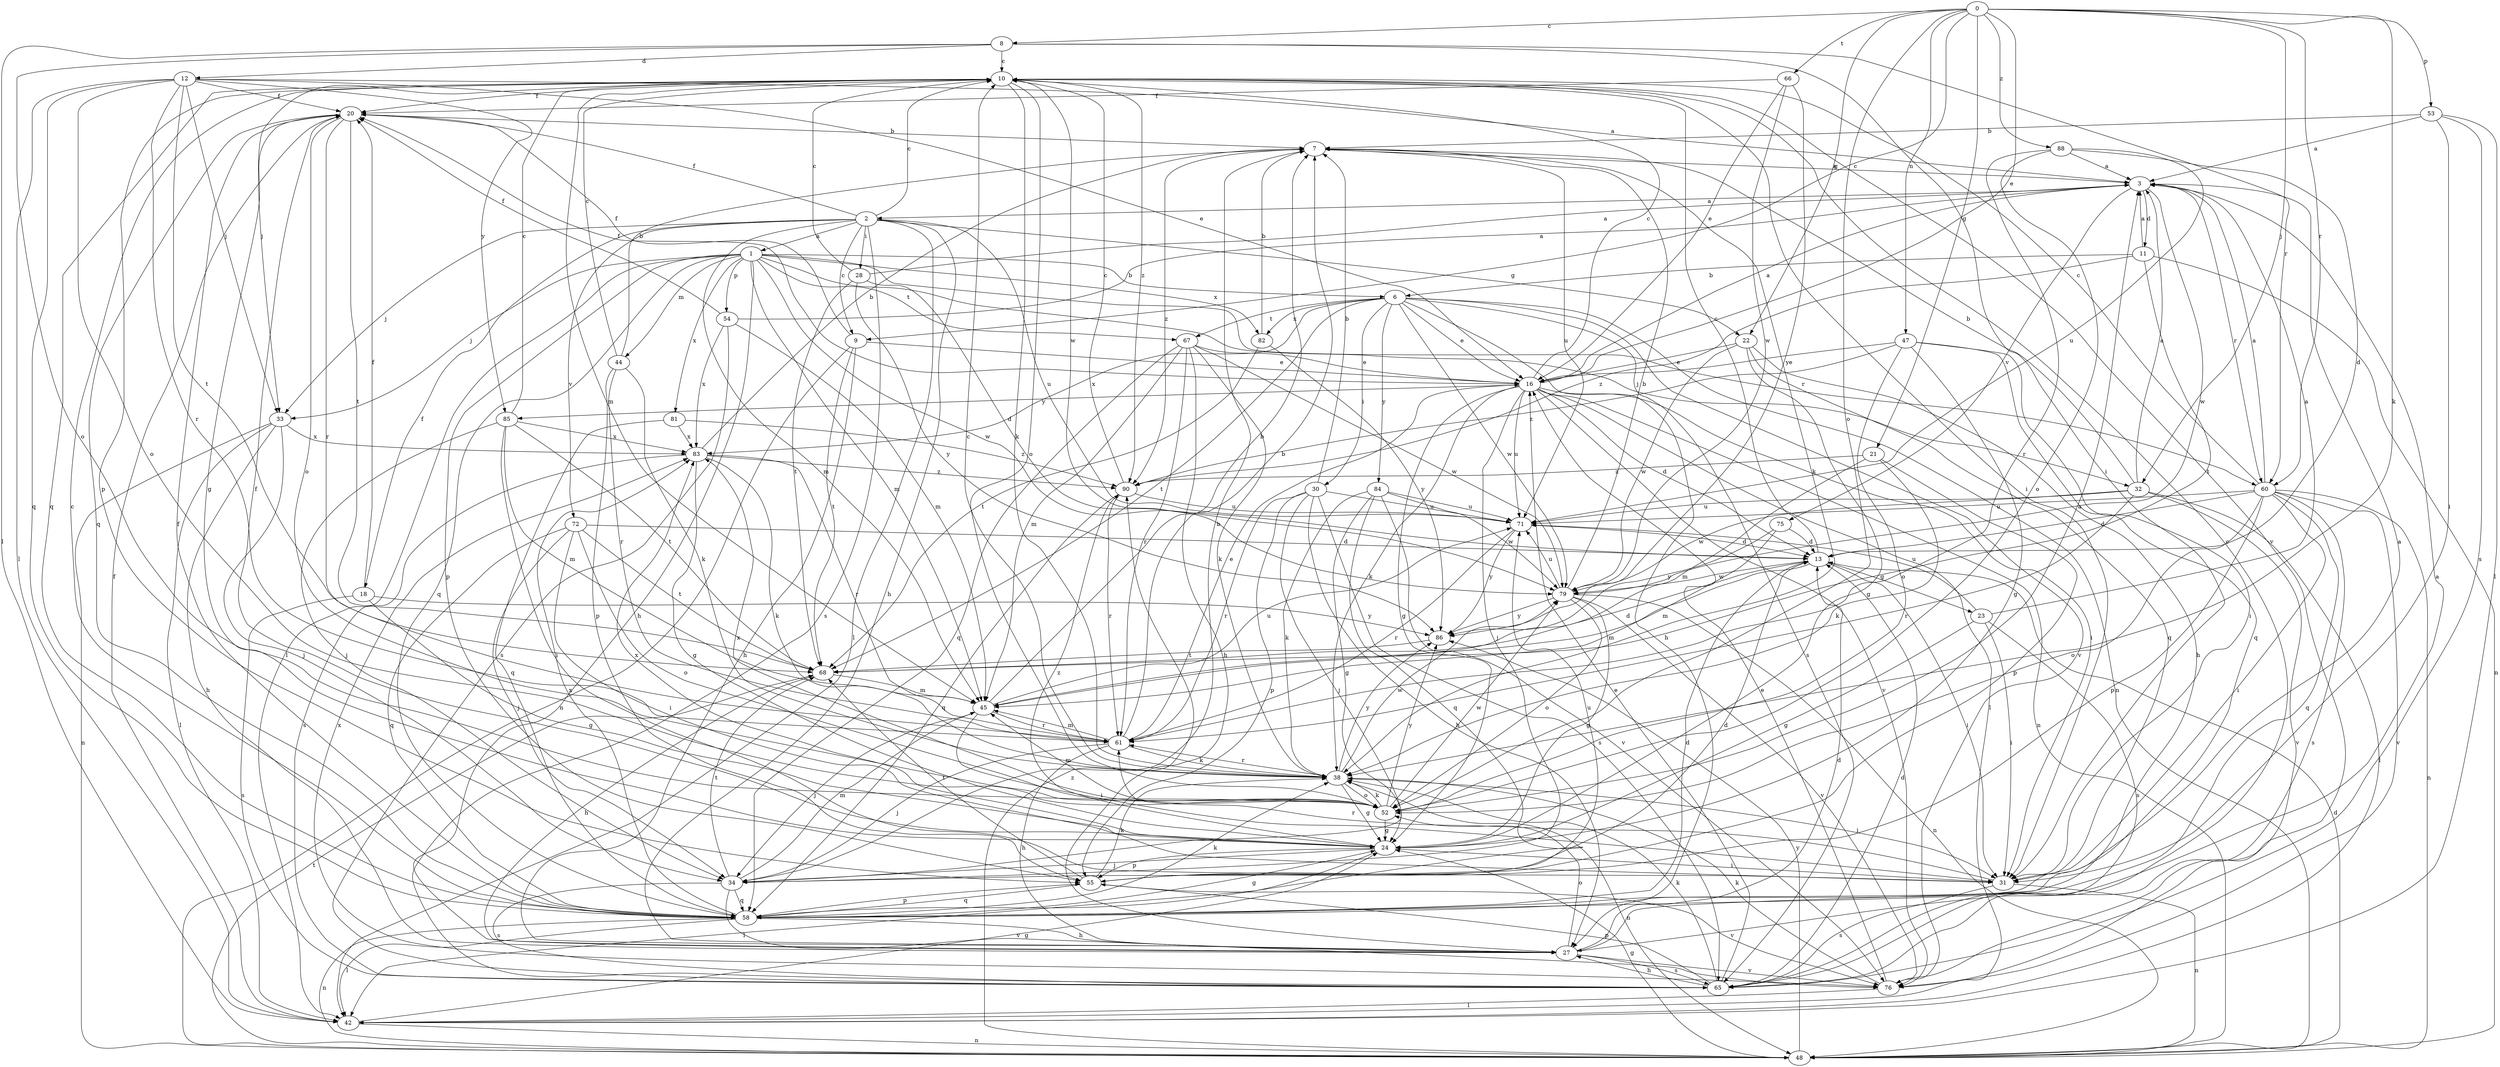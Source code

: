 strict digraph  {
0;
1;
2;
3;
6;
7;
8;
9;
10;
11;
12;
13;
16;
18;
20;
21;
22;
23;
24;
27;
28;
30;
31;
32;
33;
34;
38;
42;
44;
45;
47;
48;
52;
53;
54;
55;
58;
60;
61;
65;
66;
67;
68;
71;
72;
75;
76;
79;
81;
82;
83;
84;
85;
86;
88;
90;
0 -> 8  [label=c];
0 -> 9  [label=c];
0 -> 16  [label=e];
0 -> 21  [label=g];
0 -> 22  [label=g];
0 -> 32  [label=j];
0 -> 38  [label=k];
0 -> 47  [label=n];
0 -> 52  [label=o];
0 -> 53  [label=p];
0 -> 60  [label=r];
0 -> 66  [label=t];
0 -> 88  [label=z];
1 -> 6  [label=b];
1 -> 27  [label=h];
1 -> 32  [label=j];
1 -> 33  [label=j];
1 -> 42  [label=l];
1 -> 44  [label=m];
1 -> 45  [label=m];
1 -> 54  [label=p];
1 -> 55  [label=p];
1 -> 58  [label=q];
1 -> 60  [label=r];
1 -> 67  [label=t];
1 -> 79  [label=w];
1 -> 81  [label=x];
1 -> 82  [label=x];
2 -> 1  [label=a];
2 -> 9  [label=c];
2 -> 10  [label=c];
2 -> 18  [label=f];
2 -> 20  [label=f];
2 -> 22  [label=g];
2 -> 27  [label=h];
2 -> 28  [label=i];
2 -> 33  [label=j];
2 -> 42  [label=l];
2 -> 45  [label=m];
2 -> 65  [label=s];
2 -> 71  [label=u];
2 -> 72  [label=v];
3 -> 2  [label=a];
3 -> 11  [label=d];
3 -> 60  [label=r];
3 -> 75  [label=v];
3 -> 79  [label=w];
6 -> 16  [label=e];
6 -> 27  [label=h];
6 -> 30  [label=i];
6 -> 48  [label=n];
6 -> 65  [label=s];
6 -> 67  [label=t];
6 -> 68  [label=t];
6 -> 76  [label=v];
6 -> 79  [label=w];
6 -> 82  [label=x];
6 -> 83  [label=x];
6 -> 84  [label=y];
7 -> 3  [label=a];
7 -> 38  [label=k];
7 -> 71  [label=u];
7 -> 90  [label=z];
8 -> 10  [label=c];
8 -> 12  [label=d];
8 -> 31  [label=i];
8 -> 42  [label=l];
8 -> 52  [label=o];
8 -> 60  [label=r];
9 -> 16  [label=e];
9 -> 20  [label=f];
9 -> 27  [label=h];
9 -> 48  [label=n];
9 -> 68  [label=t];
10 -> 20  [label=f];
10 -> 31  [label=i];
10 -> 33  [label=j];
10 -> 38  [label=k];
10 -> 45  [label=m];
10 -> 52  [label=o];
10 -> 55  [label=p];
10 -> 58  [label=q];
10 -> 76  [label=v];
10 -> 79  [label=w];
10 -> 90  [label=z];
11 -> 3  [label=a];
11 -> 6  [label=b];
11 -> 48  [label=n];
11 -> 68  [label=t];
11 -> 90  [label=z];
12 -> 3  [label=a];
12 -> 16  [label=e];
12 -> 20  [label=f];
12 -> 33  [label=j];
12 -> 42  [label=l];
12 -> 52  [label=o];
12 -> 58  [label=q];
12 -> 61  [label=r];
12 -> 68  [label=t];
12 -> 85  [label=y];
13 -> 10  [label=c];
13 -> 23  [label=g];
13 -> 31  [label=i];
13 -> 45  [label=m];
13 -> 79  [label=w];
16 -> 3  [label=a];
16 -> 10  [label=c];
16 -> 13  [label=d];
16 -> 20  [label=f];
16 -> 24  [label=g];
16 -> 31  [label=i];
16 -> 34  [label=j];
16 -> 38  [label=k];
16 -> 42  [label=l];
16 -> 48  [label=n];
16 -> 71  [label=u];
16 -> 76  [label=v];
16 -> 85  [label=y];
18 -> 20  [label=f];
18 -> 24  [label=g];
18 -> 65  [label=s];
18 -> 86  [label=y];
20 -> 7  [label=b];
20 -> 24  [label=g];
20 -> 52  [label=o];
20 -> 58  [label=q];
20 -> 61  [label=r];
20 -> 68  [label=t];
21 -> 38  [label=k];
21 -> 45  [label=m];
21 -> 55  [label=p];
21 -> 90  [label=z];
22 -> 16  [label=e];
22 -> 24  [label=g];
22 -> 27  [label=h];
22 -> 58  [label=q];
22 -> 79  [label=w];
23 -> 3  [label=a];
23 -> 24  [label=g];
23 -> 31  [label=i];
23 -> 65  [label=s];
23 -> 71  [label=u];
24 -> 20  [label=f];
24 -> 31  [label=i];
24 -> 34  [label=j];
24 -> 42  [label=l];
24 -> 55  [label=p];
24 -> 83  [label=x];
24 -> 90  [label=z];
27 -> 3  [label=a];
27 -> 13  [label=d];
27 -> 52  [label=o];
27 -> 65  [label=s];
27 -> 76  [label=v];
28 -> 3  [label=a];
28 -> 10  [label=c];
28 -> 13  [label=d];
28 -> 68  [label=t];
28 -> 86  [label=y];
30 -> 7  [label=b];
30 -> 27  [label=h];
30 -> 34  [label=j];
30 -> 55  [label=p];
30 -> 61  [label=r];
30 -> 65  [label=s];
30 -> 71  [label=u];
31 -> 3  [label=a];
31 -> 48  [label=n];
31 -> 61  [label=r];
31 -> 65  [label=s];
32 -> 3  [label=a];
32 -> 7  [label=b];
32 -> 42  [label=l];
32 -> 61  [label=r];
32 -> 71  [label=u];
32 -> 76  [label=v];
32 -> 79  [label=w];
33 -> 27  [label=h];
33 -> 34  [label=j];
33 -> 42  [label=l];
33 -> 48  [label=n];
33 -> 83  [label=x];
34 -> 7  [label=b];
34 -> 13  [label=d];
34 -> 45  [label=m];
34 -> 58  [label=q];
34 -> 65  [label=s];
34 -> 68  [label=t];
34 -> 76  [label=v];
38 -> 10  [label=c];
38 -> 24  [label=g];
38 -> 31  [label=i];
38 -> 48  [label=n];
38 -> 52  [label=o];
38 -> 61  [label=r];
38 -> 79  [label=w];
38 -> 86  [label=y];
42 -> 20  [label=f];
42 -> 24  [label=g];
42 -> 48  [label=n];
44 -> 7  [label=b];
44 -> 10  [label=c];
44 -> 38  [label=k];
44 -> 55  [label=p];
44 -> 61  [label=r];
45 -> 7  [label=b];
45 -> 31  [label=i];
45 -> 34  [label=j];
45 -> 61  [label=r];
45 -> 71  [label=u];
47 -> 16  [label=e];
47 -> 24  [label=g];
47 -> 31  [label=i];
47 -> 52  [label=o];
47 -> 58  [label=q];
47 -> 90  [label=z];
48 -> 13  [label=d];
48 -> 24  [label=g];
48 -> 68  [label=t];
48 -> 86  [label=y];
48 -> 90  [label=z];
52 -> 3  [label=a];
52 -> 24  [label=g];
52 -> 38  [label=k];
52 -> 45  [label=m];
52 -> 79  [label=w];
52 -> 83  [label=x];
52 -> 86  [label=y];
53 -> 3  [label=a];
53 -> 7  [label=b];
53 -> 31  [label=i];
53 -> 42  [label=l];
53 -> 65  [label=s];
54 -> 3  [label=a];
54 -> 20  [label=f];
54 -> 45  [label=m];
54 -> 65  [label=s];
54 -> 83  [label=x];
55 -> 38  [label=k];
55 -> 58  [label=q];
55 -> 68  [label=t];
55 -> 71  [label=u];
55 -> 76  [label=v];
58 -> 10  [label=c];
58 -> 13  [label=d];
58 -> 20  [label=f];
58 -> 24  [label=g];
58 -> 27  [label=h];
58 -> 38  [label=k];
58 -> 42  [label=l];
58 -> 48  [label=n];
58 -> 55  [label=p];
58 -> 83  [label=x];
60 -> 3  [label=a];
60 -> 10  [label=c];
60 -> 13  [label=d];
60 -> 31  [label=i];
60 -> 48  [label=n];
60 -> 52  [label=o];
60 -> 55  [label=p];
60 -> 58  [label=q];
60 -> 65  [label=s];
60 -> 71  [label=u];
60 -> 76  [label=v];
61 -> 7  [label=b];
61 -> 16  [label=e];
61 -> 27  [label=h];
61 -> 34  [label=j];
61 -> 38  [label=k];
61 -> 45  [label=m];
65 -> 10  [label=c];
65 -> 13  [label=d];
65 -> 16  [label=e];
65 -> 27  [label=h];
65 -> 38  [label=k];
65 -> 55  [label=p];
66 -> 16  [label=e];
66 -> 20  [label=f];
66 -> 79  [label=w];
66 -> 86  [label=y];
67 -> 16  [label=e];
67 -> 27  [label=h];
67 -> 38  [label=k];
67 -> 45  [label=m];
67 -> 58  [label=q];
67 -> 61  [label=r];
67 -> 79  [label=w];
68 -> 13  [label=d];
68 -> 27  [label=h];
68 -> 45  [label=m];
71 -> 13  [label=d];
71 -> 61  [label=r];
71 -> 86  [label=y];
72 -> 13  [label=d];
72 -> 31  [label=i];
72 -> 34  [label=j];
72 -> 52  [label=o];
72 -> 58  [label=q];
72 -> 68  [label=t];
75 -> 13  [label=d];
75 -> 45  [label=m];
75 -> 86  [label=y];
76 -> 16  [label=e];
76 -> 38  [label=k];
76 -> 42  [label=l];
76 -> 83  [label=x];
79 -> 7  [label=b];
79 -> 24  [label=g];
79 -> 48  [label=n];
79 -> 52  [label=o];
79 -> 71  [label=u];
79 -> 76  [label=v];
79 -> 86  [label=y];
81 -> 58  [label=q];
81 -> 83  [label=x];
81 -> 90  [label=z];
82 -> 7  [label=b];
82 -> 68  [label=t];
82 -> 86  [label=y];
83 -> 7  [label=b];
83 -> 24  [label=g];
83 -> 38  [label=k];
83 -> 61  [label=r];
83 -> 65  [label=s];
83 -> 90  [label=z];
84 -> 24  [label=g];
84 -> 38  [label=k];
84 -> 58  [label=q];
84 -> 71  [label=u];
84 -> 76  [label=v];
84 -> 79  [label=w];
85 -> 10  [label=c];
85 -> 31  [label=i];
85 -> 34  [label=j];
85 -> 45  [label=m];
85 -> 68  [label=t];
85 -> 83  [label=x];
86 -> 68  [label=t];
88 -> 3  [label=a];
88 -> 13  [label=d];
88 -> 52  [label=o];
88 -> 61  [label=r];
88 -> 71  [label=u];
90 -> 10  [label=c];
90 -> 58  [label=q];
90 -> 61  [label=r];
90 -> 71  [label=u];
}
